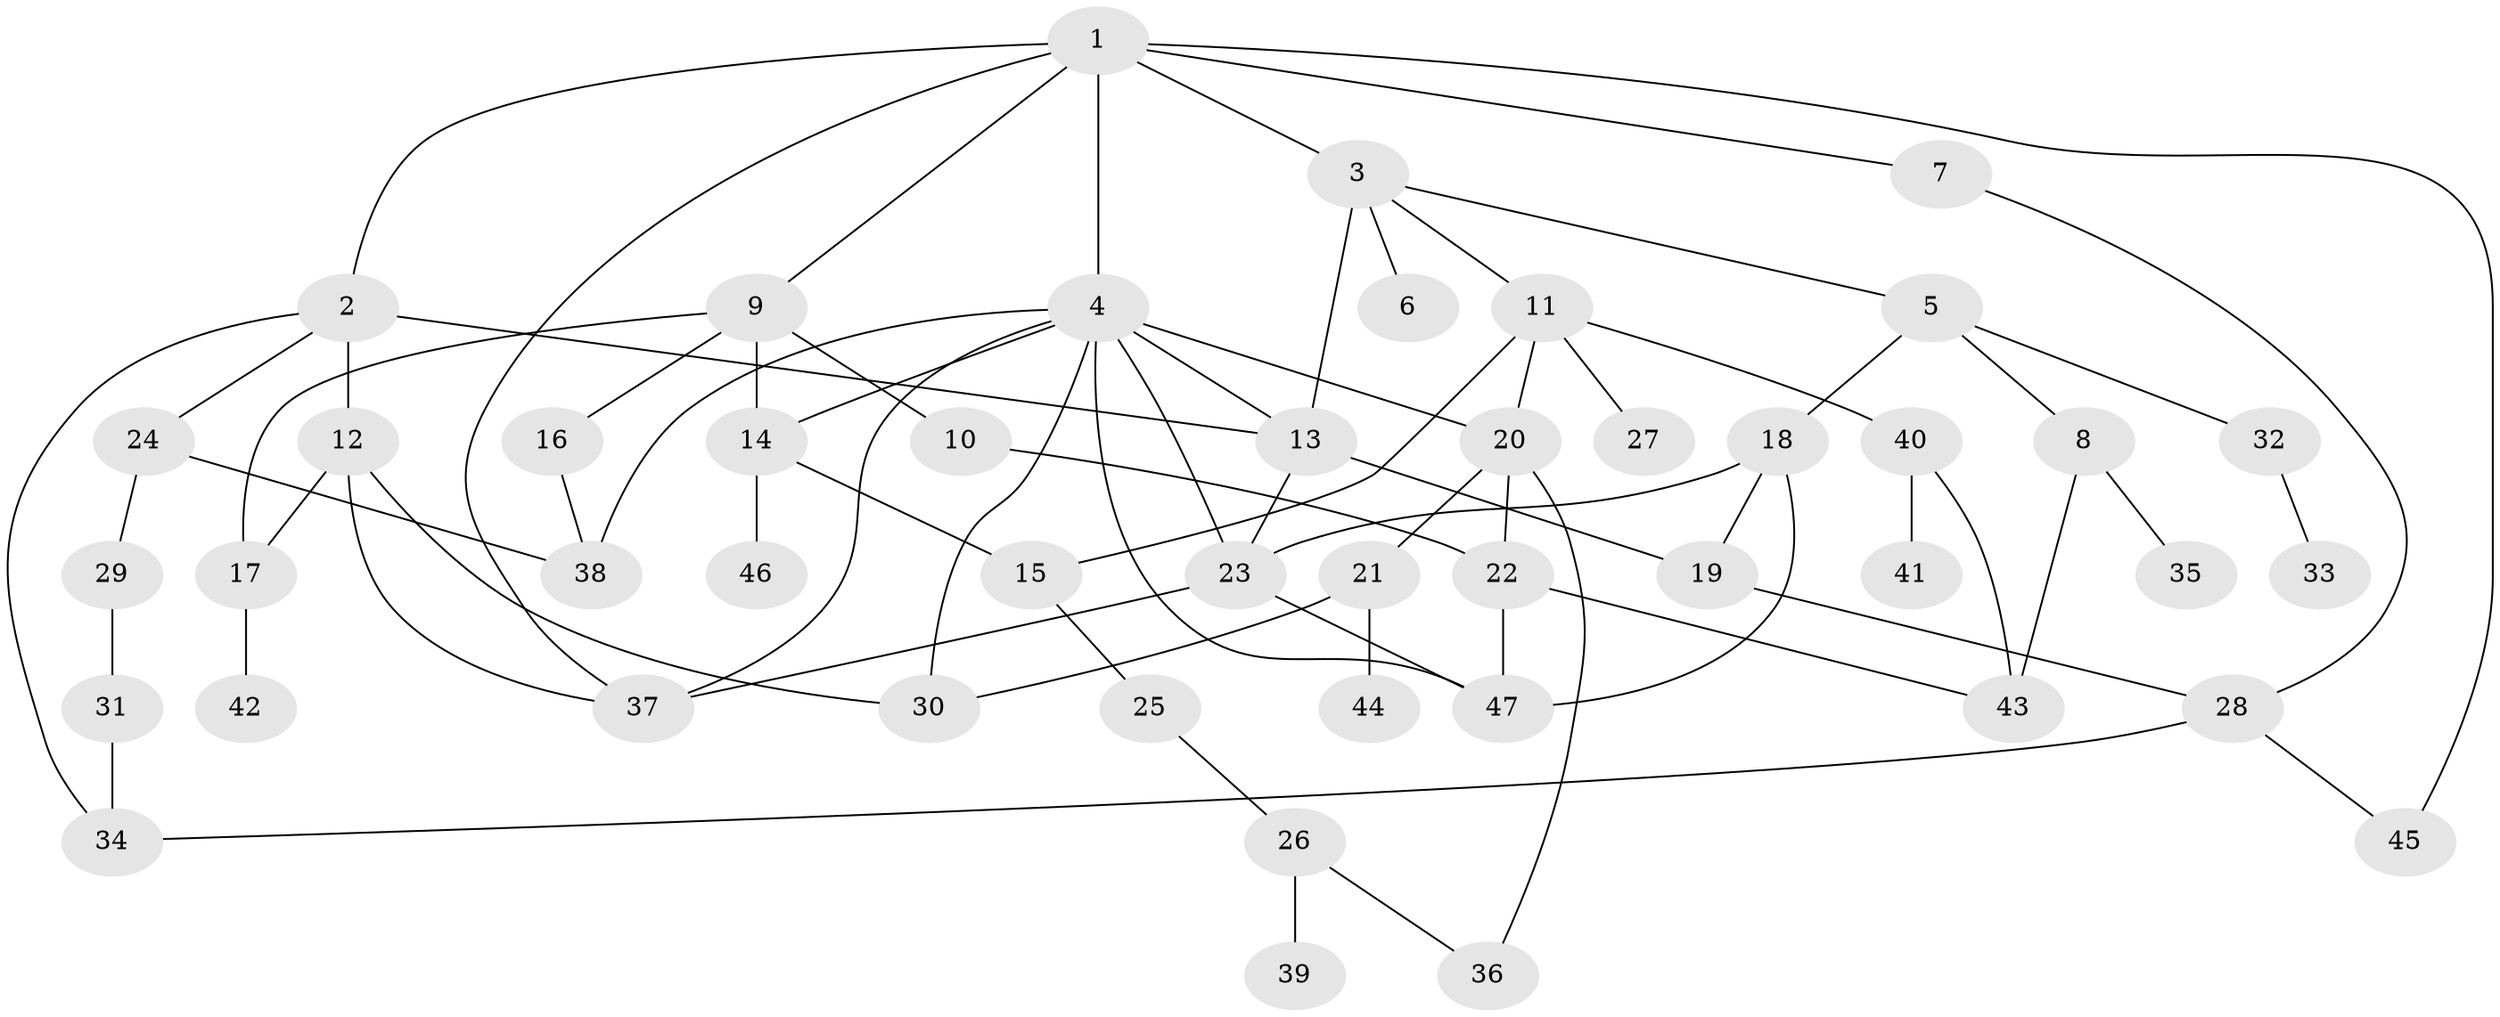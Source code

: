 // original degree distribution, {8: 0.014925373134328358, 5: 0.08955223880597014, 6: 0.029850746268656716, 3: 0.31343283582089554, 4: 0.13432835820895522, 1: 0.19402985074626866, 2: 0.22388059701492538}
// Generated by graph-tools (version 1.1) at 2025/48/03/04/25 22:48:36]
// undirected, 47 vertices, 73 edges
graph export_dot {
  node [color=gray90,style=filled];
  1;
  2;
  3;
  4;
  5;
  6;
  7;
  8;
  9;
  10;
  11;
  12;
  13;
  14;
  15;
  16;
  17;
  18;
  19;
  20;
  21;
  22;
  23;
  24;
  25;
  26;
  27;
  28;
  29;
  30;
  31;
  32;
  33;
  34;
  35;
  36;
  37;
  38;
  39;
  40;
  41;
  42;
  43;
  44;
  45;
  46;
  47;
  1 -- 2 [weight=1.0];
  1 -- 3 [weight=1.0];
  1 -- 4 [weight=2.0];
  1 -- 7 [weight=1.0];
  1 -- 9 [weight=1.0];
  1 -- 37 [weight=1.0];
  1 -- 45 [weight=1.0];
  2 -- 12 [weight=1.0];
  2 -- 13 [weight=1.0];
  2 -- 24 [weight=1.0];
  2 -- 34 [weight=1.0];
  3 -- 5 [weight=1.0];
  3 -- 6 [weight=1.0];
  3 -- 11 [weight=1.0];
  3 -- 13 [weight=2.0];
  4 -- 13 [weight=1.0];
  4 -- 14 [weight=1.0];
  4 -- 20 [weight=1.0];
  4 -- 23 [weight=1.0];
  4 -- 30 [weight=1.0];
  4 -- 37 [weight=1.0];
  4 -- 38 [weight=1.0];
  4 -- 47 [weight=1.0];
  5 -- 8 [weight=1.0];
  5 -- 18 [weight=1.0];
  5 -- 32 [weight=1.0];
  7 -- 28 [weight=1.0];
  8 -- 35 [weight=1.0];
  8 -- 43 [weight=1.0];
  9 -- 10 [weight=1.0];
  9 -- 14 [weight=1.0];
  9 -- 16 [weight=1.0];
  9 -- 17 [weight=1.0];
  10 -- 22 [weight=1.0];
  11 -- 15 [weight=1.0];
  11 -- 20 [weight=1.0];
  11 -- 27 [weight=1.0];
  11 -- 40 [weight=1.0];
  12 -- 17 [weight=1.0];
  12 -- 30 [weight=1.0];
  12 -- 37 [weight=1.0];
  13 -- 19 [weight=1.0];
  13 -- 23 [weight=1.0];
  14 -- 15 [weight=1.0];
  14 -- 46 [weight=1.0];
  15 -- 25 [weight=1.0];
  16 -- 38 [weight=1.0];
  17 -- 42 [weight=1.0];
  18 -- 19 [weight=1.0];
  18 -- 23 [weight=1.0];
  18 -- 47 [weight=1.0];
  19 -- 28 [weight=1.0];
  20 -- 21 [weight=1.0];
  20 -- 22 [weight=1.0];
  20 -- 36 [weight=1.0];
  21 -- 30 [weight=1.0];
  21 -- 44 [weight=1.0];
  22 -- 43 [weight=1.0];
  22 -- 47 [weight=1.0];
  23 -- 37 [weight=1.0];
  23 -- 47 [weight=1.0];
  24 -- 29 [weight=1.0];
  24 -- 38 [weight=1.0];
  25 -- 26 [weight=1.0];
  26 -- 36 [weight=1.0];
  26 -- 39 [weight=1.0];
  28 -- 34 [weight=1.0];
  28 -- 45 [weight=1.0];
  29 -- 31 [weight=1.0];
  31 -- 34 [weight=1.0];
  32 -- 33 [weight=1.0];
  40 -- 41 [weight=1.0];
  40 -- 43 [weight=1.0];
}
